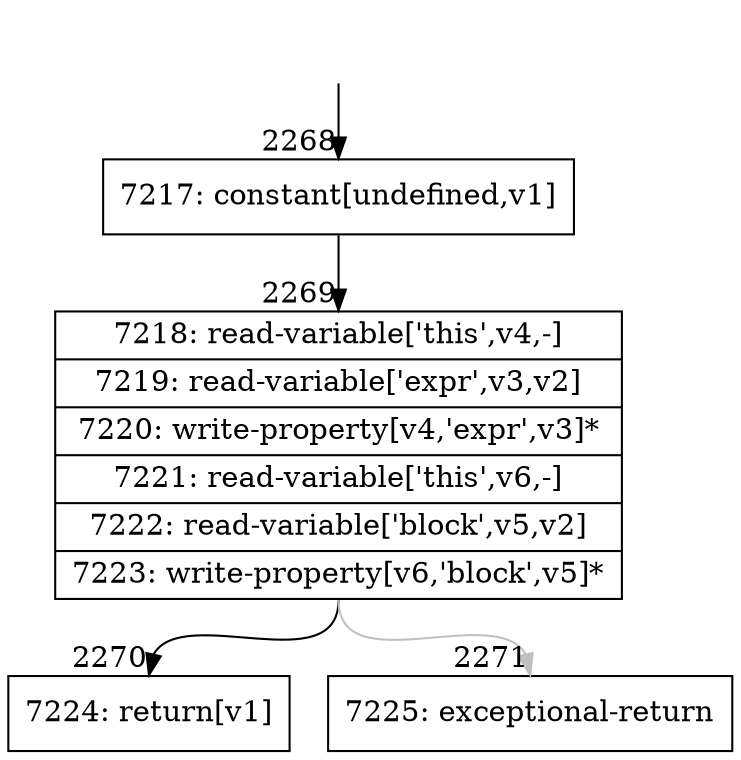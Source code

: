 digraph {
rankdir="TD"
BB_entry124[shape=none,label=""];
BB_entry124 -> BB2268 [tailport=s, headport=n, headlabel="    2268"]
BB2268 [shape=record label="{7217: constant[undefined,v1]}" ] 
BB2268 -> BB2269 [tailport=s, headport=n, headlabel="      2269"]
BB2269 [shape=record label="{7218: read-variable['this',v4,-]|7219: read-variable['expr',v3,v2]|7220: write-property[v4,'expr',v3]*|7221: read-variable['this',v6,-]|7222: read-variable['block',v5,v2]|7223: write-property[v6,'block',v5]*}" ] 
BB2269 -> BB2270 [tailport=s, headport=n, headlabel="      2270"]
BB2269 -> BB2271 [tailport=s, headport=n, color=gray, headlabel="      2271"]
BB2270 [shape=record label="{7224: return[v1]}" ] 
BB2271 [shape=record label="{7225: exceptional-return}" ] 
//#$~ 2367
}
